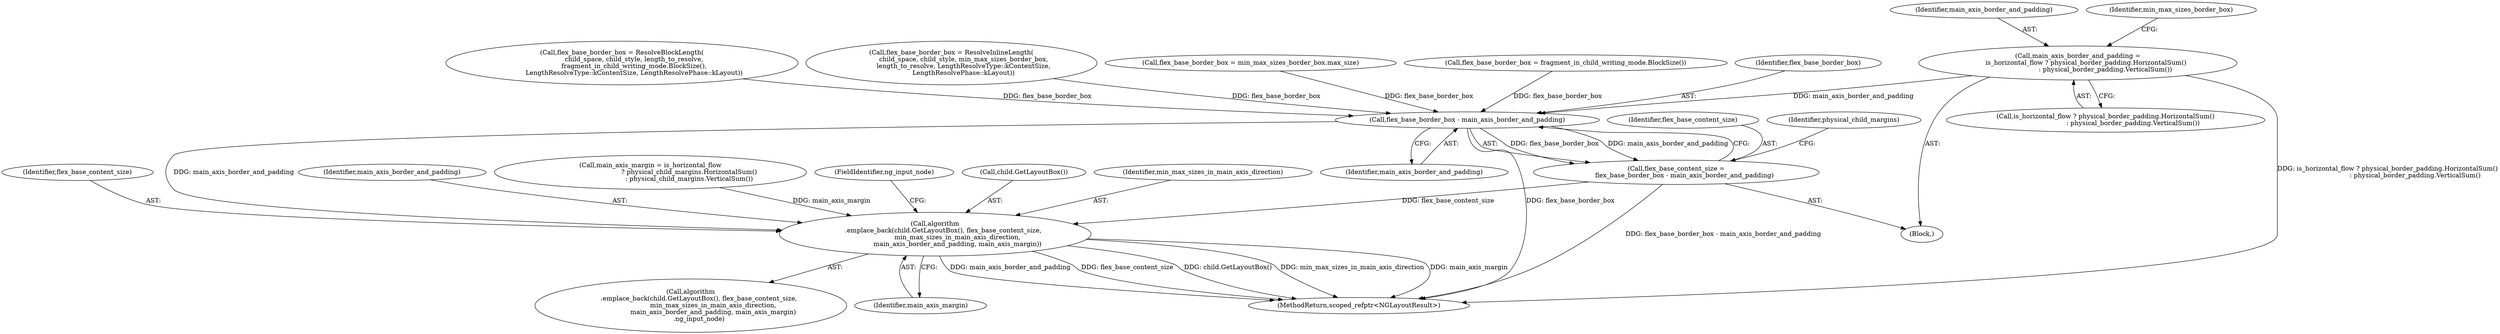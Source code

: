 digraph "0_Chrome_69ec52bd0b32622770a25952386596ccb4ad6434@API" {
"1000198" [label="(Call,main_axis_border_and_padding =\n        is_horizontal_flow ? physical_border_padding.HorizontalSum()\n                           : physical_border_padding.VerticalSum())"];
"1000286" [label="(Call,flex_base_border_box - main_axis_border_and_padding)"];
"1000284" [label="(Call,flex_base_content_size =\n        flex_base_border_box - main_axis_border_and_padding)"];
"1000305" [label="(Call,algorithm\n        .emplace_back(child.GetLayoutBox(), flex_base_content_size,\n                      min_max_sizes_in_main_axis_direction,\n                      main_axis_border_and_padding, main_axis_margin))"];
"1000288" [label="(Identifier,main_axis_border_and_padding)"];
"1000610" [label="(MethodReturn,scoped_refptr<NGLayoutResult>)"];
"1000285" [label="(Identifier,flex_base_content_size)"];
"1000291" [label="(Identifier,physical_child_margins)"];
"1000200" [label="(Call,is_horizontal_flow ? physical_border_padding.HorizontalSum()\n                           : physical_border_padding.VerticalSum())"];
"1000263" [label="(Call,flex_base_border_box = ResolveInlineLength(\n            child_space, child_style, min_max_sizes_border_box,\n            length_to_resolve, LengthResolveType::kContentSize,\n            LengthResolvePhase::kLayout))"];
"1000309" [label="(Identifier,main_axis_border_and_padding)"];
"1000286" [label="(Call,flex_base_border_box - main_axis_border_and_padding)"];
"1000296" [label="(Call,main_axis_margin = is_horizontal_flow\n                                      ? physical_child_margins.HorizontalSum()\n                                      : physical_child_margins.VerticalSum())"];
"1000198" [label="(Call,main_axis_border_and_padding =\n        is_horizontal_flow ? physical_border_padding.HorizontalSum()\n                           : physical_border_padding.VerticalSum())"];
"1000311" [label="(FieldIdentifier,ng_input_node)"];
"1000236" [label="(Call,flex_base_border_box = min_max_sizes_border_box.max_size)"];
"1000306" [label="(Call,child.GetLayoutBox())"];
"1000284" [label="(Call,flex_base_content_size =\n        flex_base_border_box - main_axis_border_and_padding)"];
"1000242" [label="(Call,flex_base_border_box = fragment_in_child_writing_mode.BlockSize())"];
"1000163" [label="(Block,)"];
"1000287" [label="(Identifier,flex_base_border_box)"];
"1000304" [label="(Call,algorithm\n        .emplace_back(child.GetLayoutBox(), flex_base_content_size,\n                      min_max_sizes_in_main_axis_direction,\n                      main_axis_border_and_padding, main_axis_margin)\n        .ng_input_node)"];
"1000308" [label="(Identifier,min_max_sizes_in_main_axis_direction)"];
"1000305" [label="(Call,algorithm\n        .emplace_back(child.GetLayoutBox(), flex_base_content_size,\n                      min_max_sizes_in_main_axis_direction,\n                      main_axis_border_and_padding, main_axis_margin))"];
"1000307" [label="(Identifier,flex_base_content_size)"];
"1000199" [label="(Identifier,main_axis_border_and_padding)"];
"1000207" [label="(Identifier,min_max_sizes_border_box)"];
"1000274" [label="(Call,flex_base_border_box = ResolveBlockLength(\n            child_space, child_style, length_to_resolve,\n            fragment_in_child_writing_mode.BlockSize(),\n            LengthResolveType::kContentSize, LengthResolvePhase::kLayout))"];
"1000310" [label="(Identifier,main_axis_margin)"];
"1000198" -> "1000163"  [label="AST: "];
"1000198" -> "1000200"  [label="CFG: "];
"1000199" -> "1000198"  [label="AST: "];
"1000200" -> "1000198"  [label="AST: "];
"1000207" -> "1000198"  [label="CFG: "];
"1000198" -> "1000610"  [label="DDG: is_horizontal_flow ? physical_border_padding.HorizontalSum()\n                           : physical_border_padding.VerticalSum()"];
"1000198" -> "1000286"  [label="DDG: main_axis_border_and_padding"];
"1000286" -> "1000284"  [label="AST: "];
"1000286" -> "1000288"  [label="CFG: "];
"1000287" -> "1000286"  [label="AST: "];
"1000288" -> "1000286"  [label="AST: "];
"1000284" -> "1000286"  [label="CFG: "];
"1000286" -> "1000610"  [label="DDG: flex_base_border_box"];
"1000286" -> "1000284"  [label="DDG: flex_base_border_box"];
"1000286" -> "1000284"  [label="DDG: main_axis_border_and_padding"];
"1000236" -> "1000286"  [label="DDG: flex_base_border_box"];
"1000274" -> "1000286"  [label="DDG: flex_base_border_box"];
"1000263" -> "1000286"  [label="DDG: flex_base_border_box"];
"1000242" -> "1000286"  [label="DDG: flex_base_border_box"];
"1000286" -> "1000305"  [label="DDG: main_axis_border_and_padding"];
"1000284" -> "1000163"  [label="AST: "];
"1000285" -> "1000284"  [label="AST: "];
"1000291" -> "1000284"  [label="CFG: "];
"1000284" -> "1000610"  [label="DDG: flex_base_border_box - main_axis_border_and_padding"];
"1000284" -> "1000305"  [label="DDG: flex_base_content_size"];
"1000305" -> "1000304"  [label="AST: "];
"1000305" -> "1000310"  [label="CFG: "];
"1000306" -> "1000305"  [label="AST: "];
"1000307" -> "1000305"  [label="AST: "];
"1000308" -> "1000305"  [label="AST: "];
"1000309" -> "1000305"  [label="AST: "];
"1000310" -> "1000305"  [label="AST: "];
"1000311" -> "1000305"  [label="CFG: "];
"1000305" -> "1000610"  [label="DDG: main_axis_margin"];
"1000305" -> "1000610"  [label="DDG: main_axis_border_and_padding"];
"1000305" -> "1000610"  [label="DDG: flex_base_content_size"];
"1000305" -> "1000610"  [label="DDG: child.GetLayoutBox()"];
"1000305" -> "1000610"  [label="DDG: min_max_sizes_in_main_axis_direction"];
"1000296" -> "1000305"  [label="DDG: main_axis_margin"];
}
